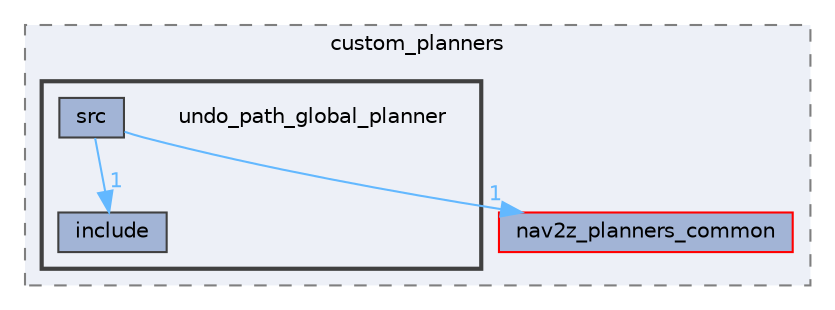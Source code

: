 digraph "smacc2_client_library/nav2z_client/custom_planners/undo_path_global_planner"
{
 // LATEX_PDF_SIZE
  bgcolor="transparent";
  edge [fontname=Helvetica,fontsize=10,labelfontname=Helvetica,labelfontsize=10];
  node [fontname=Helvetica,fontsize=10,shape=box,height=0.2,width=0.4];
  compound=true
  subgraph clusterdir_e2c2adbe6db855444d6fd6d210748984 {
    graph [ bgcolor="#edf0f7", pencolor="grey50", label="custom_planners", fontname=Helvetica,fontsize=10 style="filled,dashed", URL="dir_e2c2adbe6db855444d6fd6d210748984.html",tooltip=""]
  dir_ff0206bad6f2022af99afa405e1f2e4f [label="nav2z_planners_common", fillcolor="#a2b4d6", color="red", style="filled", URL="dir_ff0206bad6f2022af99afa405e1f2e4f.html",tooltip=""];
  subgraph clusterdir_7c977f6e9575cd534bf22ed7aeeb4497 {
    graph [ bgcolor="#edf0f7", pencolor="grey25", label="", fontname=Helvetica,fontsize=10 style="filled,bold", URL="dir_7c977f6e9575cd534bf22ed7aeeb4497.html",tooltip=""]
    dir_7c977f6e9575cd534bf22ed7aeeb4497 [shape=plaintext, label="undo_path_global_planner"];
  dir_9150bd1d9e524b3d2a1381737b2d22a8 [label="include", fillcolor="#a2b4d6", color="grey25", style="filled", URL="dir_9150bd1d9e524b3d2a1381737b2d22a8.html",tooltip=""];
  dir_f690c54c2b73279314e4964927b20c85 [label="src", fillcolor="#a2b4d6", color="grey25", style="filled", URL="dir_f690c54c2b73279314e4964927b20c85.html",tooltip=""];
  }
  }
  dir_f690c54c2b73279314e4964927b20c85->dir_ff0206bad6f2022af99afa405e1f2e4f [headlabel="1", labeldistance=1.5 headhref="dir_000126_000080.html" color="steelblue1" fontcolor="steelblue1"];
  dir_f690c54c2b73279314e4964927b20c85->dir_9150bd1d9e524b3d2a1381737b2d22a8 [headlabel="1", labeldistance=1.5 headhref="dir_000126_000055.html" color="steelblue1" fontcolor="steelblue1"];
}
